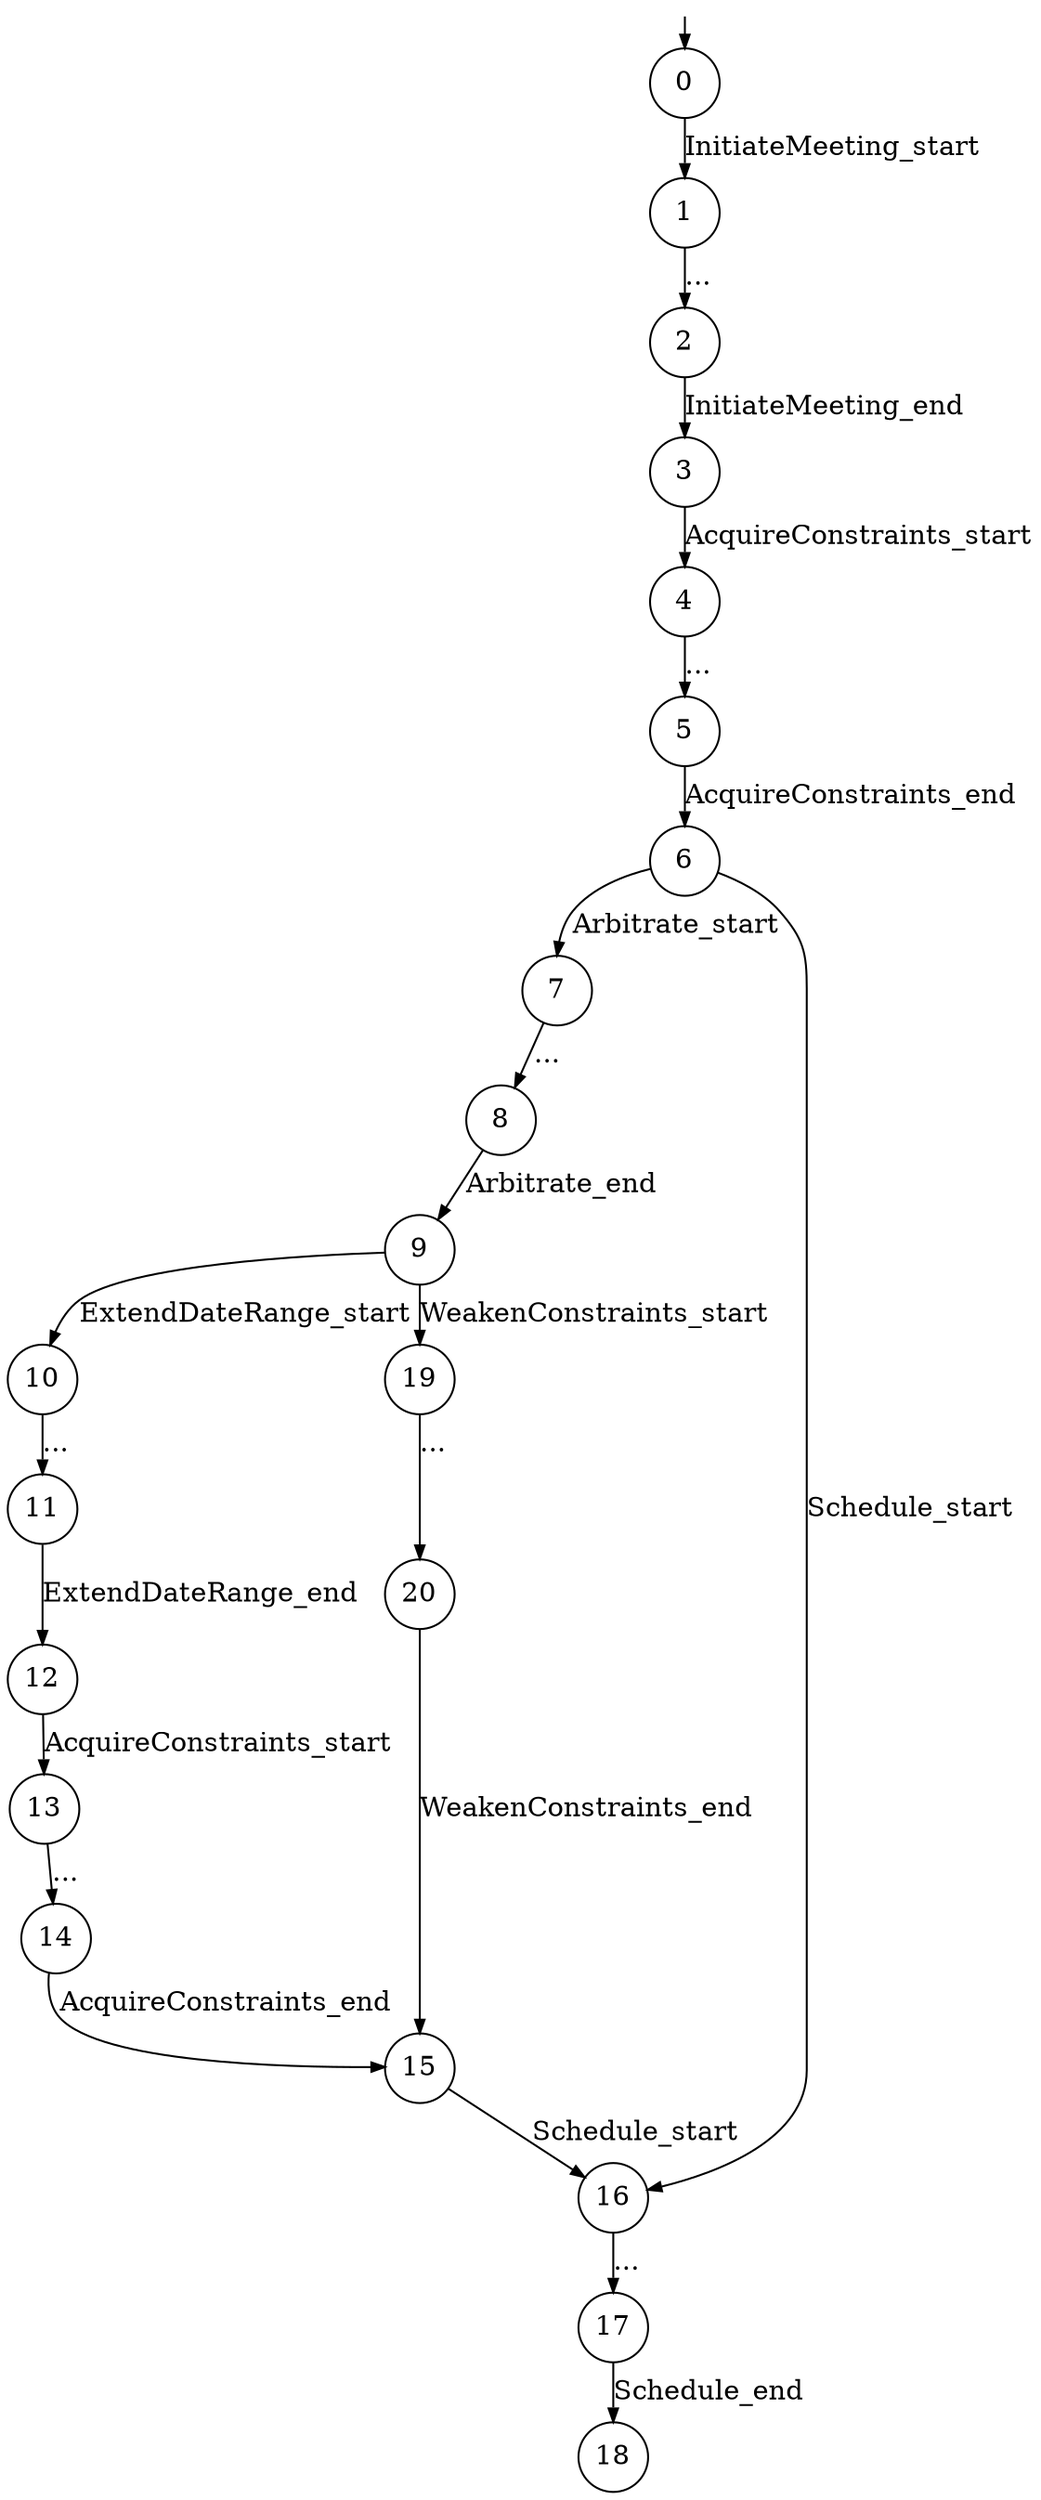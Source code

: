 digraph G {
  graph [pack=true rankdir=TD ranksep=0 margin=0];
  node [shape=circle color=black width=0.5 height=0.5 fixedsize=true]
  edge [arrowsize=0.7]

  zz [label="" color="white" fillcolor="white" shape="circle" style="filled" 
      width=0.05 height=0.05 fixedsize=true ];
  zz -> 0 [label=""];

  0 -> 1 [label="InitiateMeeting_start"];
  1 -> 2 [label="..."];
  2 -> 3 [label="InitiateMeeting_end"];

  3 -> 4 [label="AcquireConstraints_start"];
  4 -> 5 [label="..."];
  5 -> 6 [label="AcquireConstraints_end"];

  6 -> 7 [label="Arbitrate_start"];
  7 -> 8 [label="..."];
  8 -> 9 [label="Arbitrate_end"];

  9 -> 10 [label="ExtendDateRange_start"];
  10 -> 11 [label="..."];
  11 -> 12 [label="ExtendDateRange_end"];

  12 -> 13 [label="AcquireConstraints_start"];
  13 -> 14 [label="..."];
  14 -> 15 [label="AcquireConstraints_end"];

  15 -> 16 [label="Schedule_start"];
  16 -> 17 [label="..."];
  17 -> 18 [label="Schedule_end"];

  9 -> 19 [label="WeakenConstraints_start"];
  19 -> 20 [label="..."];
  20 -> 15 [label="WeakenConstraints_end"];

  6 -> 16 [label="Schedule_start"];
}
